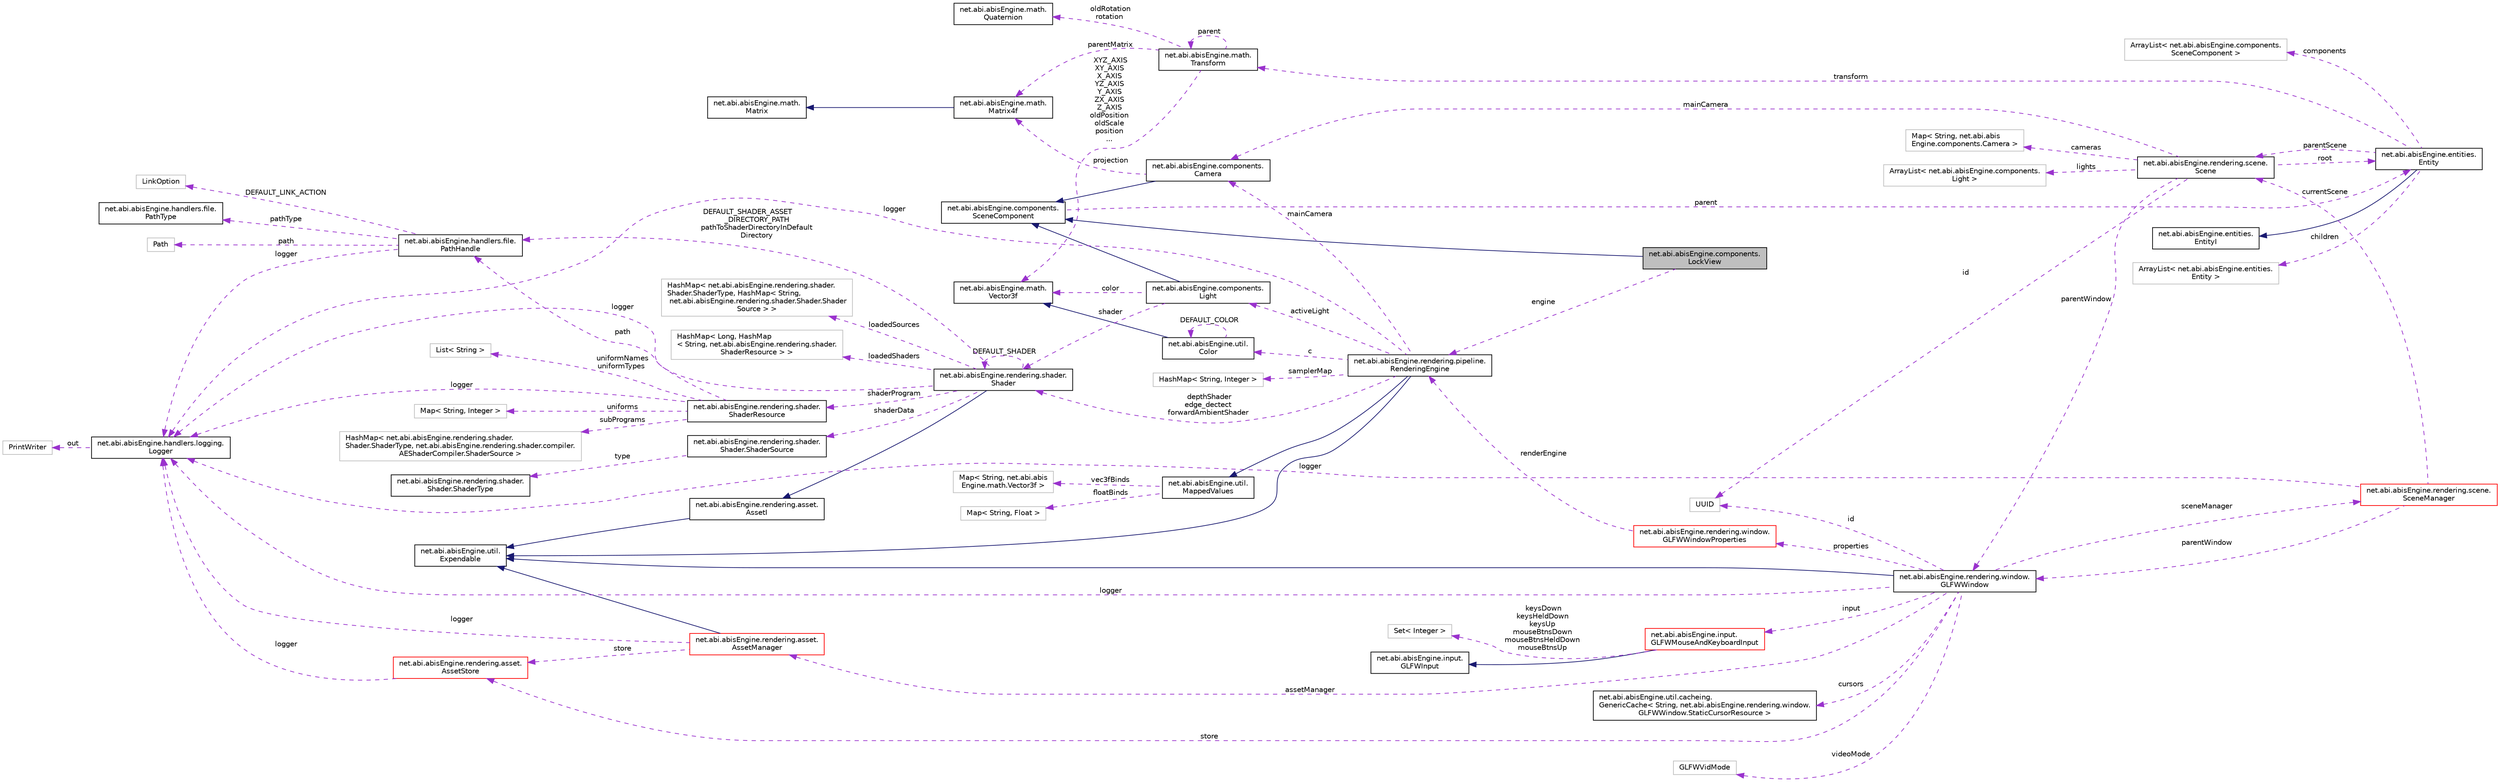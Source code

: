 digraph "net.abi.abisEngine.components.LockView"
{
 // LATEX_PDF_SIZE
  edge [fontname="Helvetica",fontsize="10",labelfontname="Helvetica",labelfontsize="10"];
  node [fontname="Helvetica",fontsize="10",shape=record];
  rankdir="LR";
  Node1 [label="net.abi.abisEngine.components.\lLockView",height=0.2,width=0.4,color="black", fillcolor="grey75", style="filled", fontcolor="black",tooltip=" "];
  Node2 -> Node1 [dir="back",color="midnightblue",fontsize="10",style="solid",fontname="Helvetica"];
  Node2 [label="net.abi.abisEngine.components.\lSceneComponent",height=0.2,width=0.4,color="black", fillcolor="white", style="filled",URL="$dd/d76/classnet_1_1abi_1_1abis_engine_1_1components_1_1_scene_component.html",tooltip=" "];
  Node3 -> Node2 [dir="back",color="darkorchid3",fontsize="10",style="dashed",label=" parent" ,fontname="Helvetica"];
  Node3 [label="net.abi.abisEngine.entities.\lEntity",height=0.2,width=0.4,color="black", fillcolor="white", style="filled",URL="$d0/d36/classnet_1_1abi_1_1abis_engine_1_1entities_1_1_entity.html",tooltip=" "];
  Node4 -> Node3 [dir="back",color="midnightblue",fontsize="10",style="solid",fontname="Helvetica"];
  Node4 [label="net.abi.abisEngine.entities.\lEntityI",height=0.2,width=0.4,color="black", fillcolor="white", style="filled",URL="$d6/dd1/interfacenet_1_1abi_1_1abis_engine_1_1entities_1_1_entity_i.html",tooltip=" "];
  Node5 -> Node3 [dir="back",color="darkorchid3",fontsize="10",style="dashed",label=" children" ,fontname="Helvetica"];
  Node5 [label="ArrayList\< net.abi.abisEngine.entities.\lEntity \>",height=0.2,width=0.4,color="grey75", fillcolor="white", style="filled",tooltip=" "];
  Node6 -> Node3 [dir="back",color="darkorchid3",fontsize="10",style="dashed",label=" components" ,fontname="Helvetica"];
  Node6 [label="ArrayList\< net.abi.abisEngine.components.\lSceneComponent \>",height=0.2,width=0.4,color="grey75", fillcolor="white", style="filled",tooltip=" "];
  Node7 -> Node3 [dir="back",color="darkorchid3",fontsize="10",style="dashed",label=" parentScene" ,fontname="Helvetica"];
  Node7 [label="net.abi.abisEngine.rendering.scene.\lScene",height=0.2,width=0.4,color="black", fillcolor="white", style="filled",URL="$d4/d7f/classnet_1_1abi_1_1abis_engine_1_1rendering_1_1scene_1_1_scene.html",tooltip=" "];
  Node8 -> Node7 [dir="back",color="darkorchid3",fontsize="10",style="dashed",label=" parentWindow" ,fontname="Helvetica"];
  Node8 [label="net.abi.abisEngine.rendering.window.\lGLFWWindow",height=0.2,width=0.4,color="black", fillcolor="white", style="filled",URL="$d9/d77/classnet_1_1abi_1_1abis_engine_1_1rendering_1_1window_1_1_g_l_f_w_window.html",tooltip=" "];
  Node9 -> Node8 [dir="back",color="midnightblue",fontsize="10",style="solid",fontname="Helvetica"];
  Node9 [label="net.abi.abisEngine.util.\lExpendable",height=0.2,width=0.4,color="black", fillcolor="white", style="filled",URL="$dd/d27/interfacenet_1_1abi_1_1abis_engine_1_1util_1_1_expendable.html",tooltip=" "];
  Node10 -> Node8 [dir="back",color="darkorchid3",fontsize="10",style="dashed",label=" input" ,fontname="Helvetica"];
  Node10 [label="net.abi.abisEngine.input.\lGLFWMouseAndKeyboardInput",height=0.2,width=0.4,color="red", fillcolor="white", style="filled",URL="$d8/d8a/classnet_1_1abi_1_1abis_engine_1_1input_1_1_g_l_f_w_mouse_and_keyboard_input.html",tooltip=" "];
  Node11 -> Node10 [dir="back",color="midnightblue",fontsize="10",style="solid",fontname="Helvetica"];
  Node11 [label="net.abi.abisEngine.input.\lGLFWInput",height=0.2,width=0.4,color="black", fillcolor="white", style="filled",URL="$d3/d9b/classnet_1_1abi_1_1abis_engine_1_1input_1_1_g_l_f_w_input.html",tooltip=" "];
  Node12 -> Node10 [dir="back",color="darkorchid3",fontsize="10",style="dashed",label=" keysDown\nkeysHeldDown\nkeysUp\nmouseBtnsDown\nmouseBtnsHeldDown\nmouseBtnsUp" ,fontname="Helvetica"];
  Node12 [label="Set\< Integer \>",height=0.2,width=0.4,color="grey75", fillcolor="white", style="filled",tooltip=" "];
  Node20 -> Node8 [dir="back",color="darkorchid3",fontsize="10",style="dashed",label=" store" ,fontname="Helvetica"];
  Node20 [label="net.abi.abisEngine.rendering.asset.\lAssetStore",height=0.2,width=0.4,color="red", fillcolor="white", style="filled",URL="$d0/dfb/classnet_1_1abi_1_1abis_engine_1_1rendering_1_1asset_1_1_asset_store.html",tooltip=" "];
  Node23 -> Node20 [dir="back",color="darkorchid3",fontsize="10",style="dashed",label=" logger" ,fontname="Helvetica"];
  Node23 [label="net.abi.abisEngine.handlers.logging.\lLogger",height=0.2,width=0.4,color="black", fillcolor="white", style="filled",URL="$d1/d70/classnet_1_1abi_1_1abis_engine_1_1handlers_1_1logging_1_1_logger.html",tooltip=" "];
  Node24 -> Node23 [dir="back",color="darkorchid3",fontsize="10",style="dashed",label=" out" ,fontname="Helvetica"];
  Node24 [label="PrintWriter",height=0.2,width=0.4,color="grey75", fillcolor="white", style="filled",tooltip=" "];
  Node25 -> Node8 [dir="back",color="darkorchid3",fontsize="10",style="dashed",label=" assetManager" ,fontname="Helvetica"];
  Node25 [label="net.abi.abisEngine.rendering.asset.\lAssetManager",height=0.2,width=0.4,color="red", fillcolor="white", style="filled",URL="$d1/d92/classnet_1_1abi_1_1abis_engine_1_1rendering_1_1asset_1_1_asset_manager.html",tooltip=" "];
  Node9 -> Node25 [dir="back",color="midnightblue",fontsize="10",style="solid",fontname="Helvetica"];
  Node20 -> Node25 [dir="back",color="darkorchid3",fontsize="10",style="dashed",label=" store" ,fontname="Helvetica"];
  Node23 -> Node25 [dir="back",color="darkorchid3",fontsize="10",style="dashed",label=" logger" ,fontname="Helvetica"];
  Node31 -> Node8 [dir="back",color="darkorchid3",fontsize="10",style="dashed",label=" id" ,fontname="Helvetica"];
  Node31 [label="UUID",height=0.2,width=0.4,color="grey75", fillcolor="white", style="filled",tooltip=" "];
  Node23 -> Node8 [dir="back",color="darkorchid3",fontsize="10",style="dashed",label=" logger" ,fontname="Helvetica"];
  Node32 -> Node8 [dir="back",color="darkorchid3",fontsize="10",style="dashed",label=" videoMode" ,fontname="Helvetica"];
  Node32 [label="GLFWVidMode",height=0.2,width=0.4,color="grey75", fillcolor="white", style="filled",tooltip=" "];
  Node33 -> Node8 [dir="back",color="darkorchid3",fontsize="10",style="dashed",label=" properties" ,fontname="Helvetica"];
  Node33 [label="net.abi.abisEngine.rendering.window.\lGLFWWindowProperties",height=0.2,width=0.4,color="red", fillcolor="white", style="filled",URL="$d8/d55/classnet_1_1abi_1_1abis_engine_1_1rendering_1_1window_1_1_g_l_f_w_window_properties.html",tooltip=" "];
  Node41 -> Node33 [dir="back",color="darkorchid3",fontsize="10",style="dashed",label=" renderEngine" ,fontname="Helvetica"];
  Node41 [label="net.abi.abisEngine.rendering.pipeline.\lRenderingEngine",height=0.2,width=0.4,color="black", fillcolor="white", style="filled",URL="$d1/dee/classnet_1_1abi_1_1abis_engine_1_1rendering_1_1pipeline_1_1_rendering_engine.html",tooltip=" "];
  Node42 -> Node41 [dir="back",color="midnightblue",fontsize="10",style="solid",fontname="Helvetica"];
  Node42 [label="net.abi.abisEngine.util.\lMappedValues",height=0.2,width=0.4,color="black", fillcolor="white", style="filled",URL="$db/de9/classnet_1_1abi_1_1abis_engine_1_1util_1_1_mapped_values.html",tooltip=" "];
  Node43 -> Node42 [dir="back",color="darkorchid3",fontsize="10",style="dashed",label=" floatBinds" ,fontname="Helvetica"];
  Node43 [label="Map\< String, Float \>",height=0.2,width=0.4,color="grey75", fillcolor="white", style="filled",tooltip=" "];
  Node44 -> Node42 [dir="back",color="darkorchid3",fontsize="10",style="dashed",label=" vec3fBinds" ,fontname="Helvetica"];
  Node44 [label="Map\< String, net.abi.abis\lEngine.math.Vector3f \>",height=0.2,width=0.4,color="grey75", fillcolor="white", style="filled",tooltip=" "];
  Node9 -> Node41 [dir="back",color="midnightblue",fontsize="10",style="solid",fontname="Helvetica"];
  Node45 -> Node41 [dir="back",color="darkorchid3",fontsize="10",style="dashed",label=" c" ,fontname="Helvetica"];
  Node45 [label="net.abi.abisEngine.util.\lColor",height=0.2,width=0.4,color="black", fillcolor="white", style="filled",URL="$d7/d0a/classnet_1_1abi_1_1abis_engine_1_1util_1_1_color.html",tooltip=" "];
  Node46 -> Node45 [dir="back",color="midnightblue",fontsize="10",style="solid",fontname="Helvetica"];
  Node46 [label="net.abi.abisEngine.math.\lVector3f",height=0.2,width=0.4,color="black", fillcolor="white", style="filled",URL="$d3/de5/classnet_1_1abi_1_1abis_engine_1_1math_1_1_vector3f.html",tooltip=" "];
  Node45 -> Node45 [dir="back",color="darkorchid3",fontsize="10",style="dashed",label=" DEFAULT_COLOR" ,fontname="Helvetica"];
  Node47 -> Node41 [dir="back",color="darkorchid3",fontsize="10",style="dashed",label=" activeLight" ,fontname="Helvetica"];
  Node47 [label="net.abi.abisEngine.components.\lLight",height=0.2,width=0.4,color="black", fillcolor="white", style="filled",URL="$d8/d7a/classnet_1_1abi_1_1abis_engine_1_1components_1_1_light.html",tooltip=" "];
  Node2 -> Node47 [dir="back",color="midnightblue",fontsize="10",style="solid",fontname="Helvetica"];
  Node46 -> Node47 [dir="back",color="darkorchid3",fontsize="10",style="dashed",label=" color" ,fontname="Helvetica"];
  Node48 -> Node47 [dir="back",color="darkorchid3",fontsize="10",style="dashed",label=" shader" ,fontname="Helvetica"];
  Node48 [label="net.abi.abisEngine.rendering.shader.\lShader",height=0.2,width=0.4,color="black", fillcolor="white", style="filled",URL="$da/dff/classnet_1_1abi_1_1abis_engine_1_1rendering_1_1shader_1_1_shader.html",tooltip=" "];
  Node49 -> Node48 [dir="back",color="midnightblue",fontsize="10",style="solid",fontname="Helvetica"];
  Node49 [label="net.abi.abisEngine.rendering.asset.\lAssetI",height=0.2,width=0.4,color="black", fillcolor="white", style="filled",URL="$db/d3c/interfacenet_1_1abi_1_1abis_engine_1_1rendering_1_1asset_1_1_asset_i.html",tooltip=" "];
  Node9 -> Node49 [dir="back",color="midnightblue",fontsize="10",style="solid",fontname="Helvetica"];
  Node50 -> Node48 [dir="back",color="darkorchid3",fontsize="10",style="dashed",label=" shaderProgram" ,fontname="Helvetica"];
  Node50 [label="net.abi.abisEngine.rendering.shader.\lShaderResource",height=0.2,width=0.4,color="black", fillcolor="white", style="filled",URL="$d7/d77/classnet_1_1abi_1_1abis_engine_1_1rendering_1_1shader_1_1_shader_resource.html",tooltip=" "];
  Node51 -> Node50 [dir="back",color="darkorchid3",fontsize="10",style="dashed",label=" uniformNames\nuniformTypes" ,fontname="Helvetica"];
  Node51 [label="List\< String \>",height=0.2,width=0.4,color="grey75", fillcolor="white", style="filled",tooltip=" "];
  Node52 -> Node50 [dir="back",color="darkorchid3",fontsize="10",style="dashed",label=" path" ,fontname="Helvetica"];
  Node52 [label="net.abi.abisEngine.handlers.file.\lPathHandle",height=0.2,width=0.4,color="black", fillcolor="white", style="filled",URL="$d6/d9e/classnet_1_1abi_1_1abis_engine_1_1handlers_1_1file_1_1_path_handle.html",tooltip=" "];
  Node53 -> Node52 [dir="back",color="darkorchid3",fontsize="10",style="dashed",label=" DEFAULT_LINK_ACTION" ,fontname="Helvetica"];
  Node53 [label="LinkOption",height=0.2,width=0.4,color="grey75", fillcolor="white", style="filled",tooltip=" "];
  Node54 -> Node52 [dir="back",color="darkorchid3",fontsize="10",style="dashed",label=" pathType" ,fontname="Helvetica"];
  Node54 [label="net.abi.abisEngine.handlers.file.\lPathType",height=0.2,width=0.4,color="black", fillcolor="white", style="filled",URL="$de/dc8/enumnet_1_1abi_1_1abis_engine_1_1handlers_1_1file_1_1_path_type.html",tooltip=" "];
  Node55 -> Node52 [dir="back",color="darkorchid3",fontsize="10",style="dashed",label=" path" ,fontname="Helvetica"];
  Node55 [label="Path",height=0.2,width=0.4,color="grey75", fillcolor="white", style="filled",tooltip=" "];
  Node23 -> Node52 [dir="back",color="darkorchid3",fontsize="10",style="dashed",label=" logger" ,fontname="Helvetica"];
  Node56 -> Node50 [dir="back",color="darkorchid3",fontsize="10",style="dashed",label=" uniforms" ,fontname="Helvetica"];
  Node56 [label="Map\< String, Integer \>",height=0.2,width=0.4,color="grey75", fillcolor="white", style="filled",tooltip=" "];
  Node23 -> Node50 [dir="back",color="darkorchid3",fontsize="10",style="dashed",label=" logger" ,fontname="Helvetica"];
  Node57 -> Node50 [dir="back",color="darkorchid3",fontsize="10",style="dashed",label=" subPrograms" ,fontname="Helvetica"];
  Node57 [label="HashMap\< net.abi.abisEngine.rendering.shader.\lShader.ShaderType, net.abi.abisEngine.rendering.shader.compiler.\lAEShaderCompiler.ShaderSource \>",height=0.2,width=0.4,color="grey75", fillcolor="white", style="filled",tooltip=" "];
  Node52 -> Node48 [dir="back",color="darkorchid3",fontsize="10",style="dashed",label=" DEFAULT_SHADER_ASSET\l_DIRECTORY_PATH\npathToShaderDirectoryInDefault\lDirectory" ,fontname="Helvetica"];
  Node58 -> Node48 [dir="back",color="darkorchid3",fontsize="10",style="dashed",label=" loadedSources" ,fontname="Helvetica"];
  Node58 [label="HashMap\< net.abi.abisEngine.rendering.shader.\lShader.ShaderType, HashMap\< String,\l net.abi.abisEngine.rendering.shader.Shader.Shader\lSource \> \>",height=0.2,width=0.4,color="grey75", fillcolor="white", style="filled",tooltip=" "];
  Node59 -> Node48 [dir="back",color="darkorchid3",fontsize="10",style="dashed",label=" shaderData" ,fontname="Helvetica"];
  Node59 [label="net.abi.abisEngine.rendering.shader.\lShader.ShaderSource",height=0.2,width=0.4,color="black", fillcolor="white", style="filled",URL="$d3/d62/classnet_1_1abi_1_1abis_engine_1_1rendering_1_1shader_1_1_shader_1_1_shader_source.html",tooltip=" "];
  Node60 -> Node59 [dir="back",color="darkorchid3",fontsize="10",style="dashed",label=" type" ,fontname="Helvetica"];
  Node60 [label="net.abi.abisEngine.rendering.shader.\lShader.ShaderType",height=0.2,width=0.4,color="black", fillcolor="white", style="filled",URL="$dc/df4/enumnet_1_1abi_1_1abis_engine_1_1rendering_1_1shader_1_1_shader_1_1_shader_type.html",tooltip=" "];
  Node23 -> Node48 [dir="back",color="darkorchid3",fontsize="10",style="dashed",label=" logger" ,fontname="Helvetica"];
  Node48 -> Node48 [dir="back",color="darkorchid3",fontsize="10",style="dashed",label=" DEFAULT_SHADER" ,fontname="Helvetica"];
  Node61 -> Node48 [dir="back",color="darkorchid3",fontsize="10",style="dashed",label=" loadedShaders" ,fontname="Helvetica"];
  Node61 [label="HashMap\< Long, HashMap\l\< String, net.abi.abisEngine.rendering.shader.\lShaderResource \> \>",height=0.2,width=0.4,color="grey75", fillcolor="white", style="filled",tooltip=" "];
  Node23 -> Node41 [dir="back",color="darkorchid3",fontsize="10",style="dashed",label=" logger" ,fontname="Helvetica"];
  Node62 -> Node41 [dir="back",color="darkorchid3",fontsize="10",style="dashed",label=" mainCamera" ,fontname="Helvetica"];
  Node62 [label="net.abi.abisEngine.components.\lCamera",height=0.2,width=0.4,color="black", fillcolor="white", style="filled",URL="$de/d64/classnet_1_1abi_1_1abis_engine_1_1components_1_1_camera.html",tooltip=" "];
  Node2 -> Node62 [dir="back",color="midnightblue",fontsize="10",style="solid",fontname="Helvetica"];
  Node63 -> Node62 [dir="back",color="darkorchid3",fontsize="10",style="dashed",label=" projection" ,fontname="Helvetica"];
  Node63 [label="net.abi.abisEngine.math.\lMatrix4f",height=0.2,width=0.4,color="black", fillcolor="white", style="filled",URL="$d1/d7f/classnet_1_1abi_1_1abis_engine_1_1math_1_1_matrix4f.html",tooltip=" "];
  Node64 -> Node63 [dir="back",color="midnightblue",fontsize="10",style="solid",fontname="Helvetica"];
  Node64 [label="net.abi.abisEngine.math.\lMatrix",height=0.2,width=0.4,color="black", fillcolor="white", style="filled",URL="$d6/d1f/interfacenet_1_1abi_1_1abis_engine_1_1math_1_1_matrix.html",tooltip=" "];
  Node48 -> Node41 [dir="back",color="darkorchid3",fontsize="10",style="dashed",label=" depthShader\nedge_dectect\nforwardAmbientShader" ,fontname="Helvetica"];
  Node65 -> Node41 [dir="back",color="darkorchid3",fontsize="10",style="dashed",label=" samplerMap" ,fontname="Helvetica"];
  Node65 [label="HashMap\< String, Integer \>",height=0.2,width=0.4,color="grey75", fillcolor="white", style="filled",tooltip=" "];
  Node70 -> Node8 [dir="back",color="darkorchid3",fontsize="10",style="dashed",label=" sceneManager" ,fontname="Helvetica"];
  Node70 [label="net.abi.abisEngine.rendering.scene.\lSceneManager",height=0.2,width=0.4,color="red", fillcolor="white", style="filled",URL="$da/df9/classnet_1_1abi_1_1abis_engine_1_1rendering_1_1scene_1_1_scene_manager.html",tooltip=" "];
  Node7 -> Node70 [dir="back",color="darkorchid3",fontsize="10",style="dashed",label=" currentScene" ,fontname="Helvetica"];
  Node8 -> Node70 [dir="back",color="darkorchid3",fontsize="10",style="dashed",label=" parentWindow" ,fontname="Helvetica"];
  Node23 -> Node70 [dir="back",color="darkorchid3",fontsize="10",style="dashed",label=" logger" ,fontname="Helvetica"];
  Node72 -> Node8 [dir="back",color="darkorchid3",fontsize="10",style="dashed",label=" cursors" ,fontname="Helvetica"];
  Node72 [label="net.abi.abisEngine.util.cacheing.\lGenericCache\< String, net.abi.abisEngine.rendering.window.\lGLFWWindow.StaticCursorResource \>",height=0.2,width=0.4,color="black", fillcolor="white", style="filled",URL="$d2/dbf/classnet_1_1abi_1_1abis_engine_1_1util_1_1cacheing_1_1_generic_cache.html",tooltip=" "];
  Node73 -> Node7 [dir="back",color="darkorchid3",fontsize="10",style="dashed",label=" cameras" ,fontname="Helvetica"];
  Node73 [label="Map\< String, net.abi.abis\lEngine.components.Camera \>",height=0.2,width=0.4,color="grey75", fillcolor="white", style="filled",tooltip=" "];
  Node3 -> Node7 [dir="back",color="darkorchid3",fontsize="10",style="dashed",label=" root" ,fontname="Helvetica"];
  Node74 -> Node7 [dir="back",color="darkorchid3",fontsize="10",style="dashed",label=" lights" ,fontname="Helvetica"];
  Node74 [label="ArrayList\< net.abi.abisEngine.components.\lLight \>",height=0.2,width=0.4,color="grey75", fillcolor="white", style="filled",tooltip=" "];
  Node31 -> Node7 [dir="back",color="darkorchid3",fontsize="10",style="dashed",label=" id" ,fontname="Helvetica"];
  Node62 -> Node7 [dir="back",color="darkorchid3",fontsize="10",style="dashed",label=" mainCamera" ,fontname="Helvetica"];
  Node75 -> Node3 [dir="back",color="darkorchid3",fontsize="10",style="dashed",label=" transform" ,fontname="Helvetica"];
  Node75 [label="net.abi.abisEngine.math.\lTransform",height=0.2,width=0.4,color="black", fillcolor="white", style="filled",URL="$db/d33/classnet_1_1abi_1_1abis_engine_1_1math_1_1_transform.html",tooltip=" "];
  Node46 -> Node75 [dir="back",color="darkorchid3",fontsize="10",style="dashed",label=" XYZ_AXIS\nXY_AXIS\nX_AXIS\nYZ_AXIS\nY_AXIS\nZX_AXIS\nZ_AXIS\noldPosition\noldScale\nposition\n..." ,fontname="Helvetica"];
  Node76 -> Node75 [dir="back",color="darkorchid3",fontsize="10",style="dashed",label=" oldRotation\nrotation" ,fontname="Helvetica"];
  Node76 [label="net.abi.abisEngine.math.\lQuaternion",height=0.2,width=0.4,color="black", fillcolor="white", style="filled",URL="$d9/daf/classnet_1_1abi_1_1abis_engine_1_1math_1_1_quaternion.html",tooltip=" "];
  Node75 -> Node75 [dir="back",color="darkorchid3",fontsize="10",style="dashed",label=" parent" ,fontname="Helvetica"];
  Node63 -> Node75 [dir="back",color="darkorchid3",fontsize="10",style="dashed",label=" parentMatrix" ,fontname="Helvetica"];
  Node41 -> Node1 [dir="back",color="darkorchid3",fontsize="10",style="dashed",label=" engine" ,fontname="Helvetica"];
}

